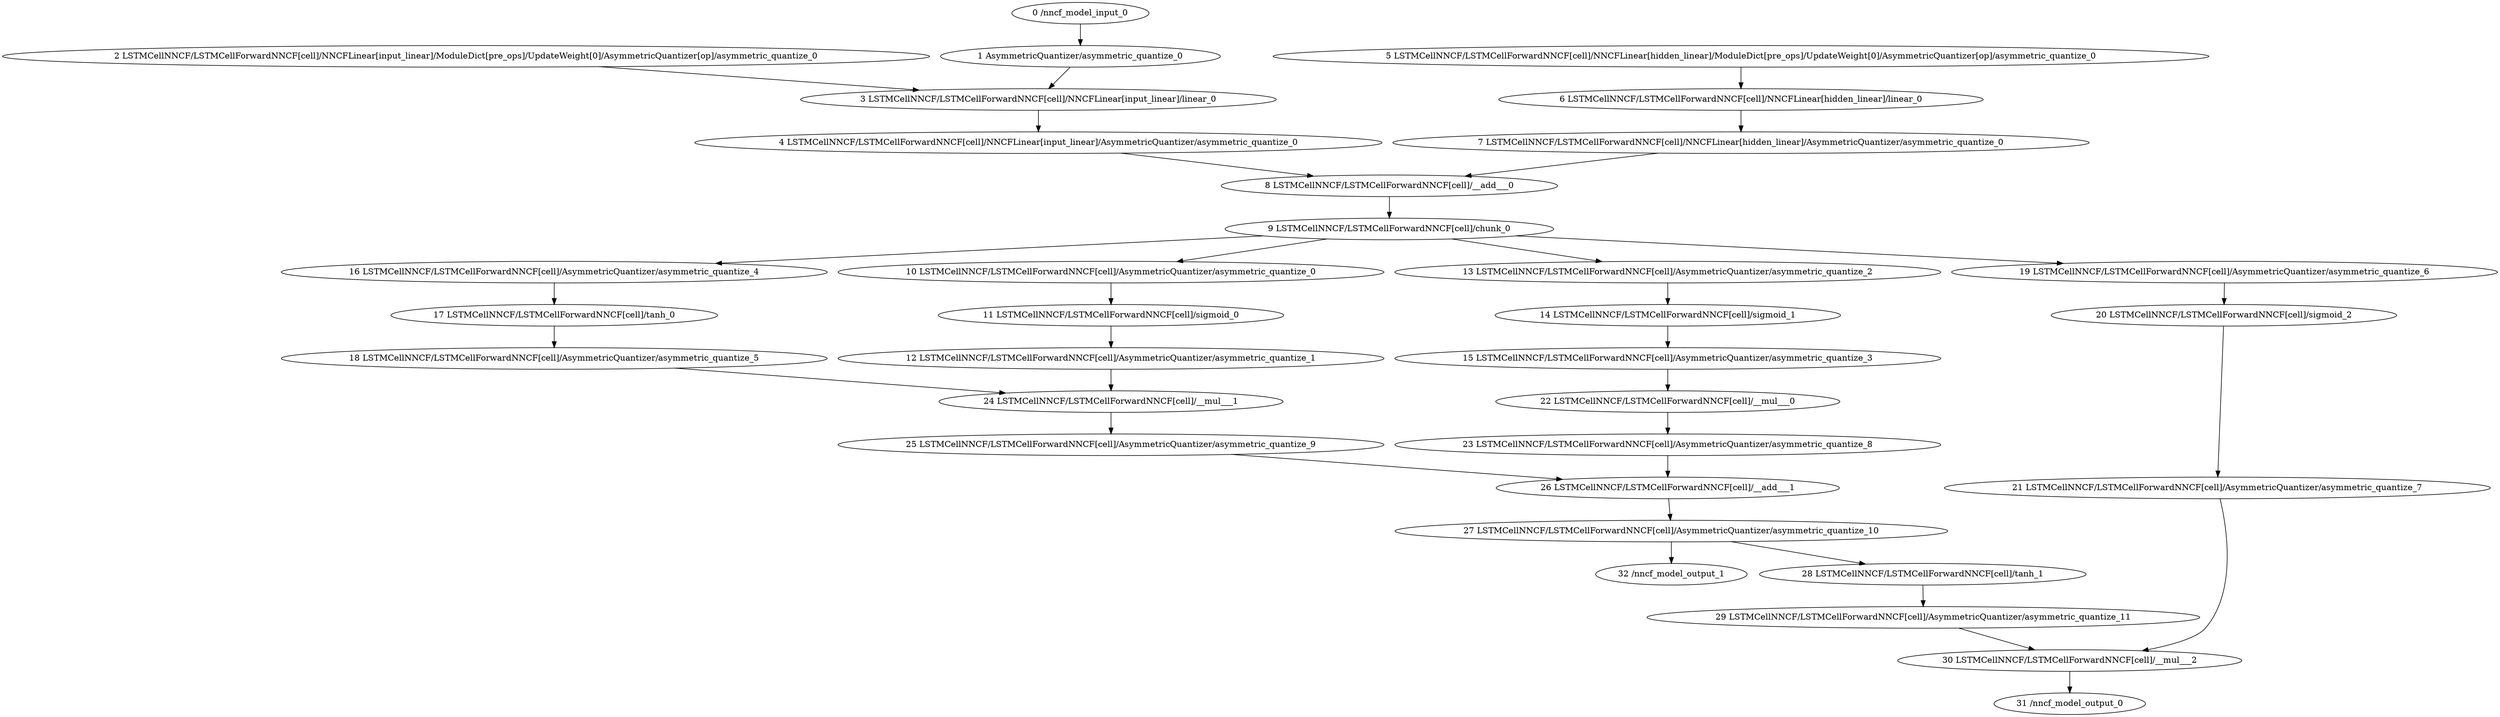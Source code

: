 strict digraph  {
"0 /nncf_model_input_0" [id=0, type=nncf_model_input];
"1 AsymmetricQuantizer/asymmetric_quantize_0" [id=1, type=asymmetric_quantize];
"2 LSTMCellNNCF/LSTMCellForwardNNCF[cell]/NNCFLinear[input_linear]/ModuleDict[pre_ops]/UpdateWeight[0]/AsymmetricQuantizer[op]/asymmetric_quantize_0" [id=2, type=asymmetric_quantize];
"3 LSTMCellNNCF/LSTMCellForwardNNCF[cell]/NNCFLinear[input_linear]/linear_0" [id=3, type=linear];
"4 LSTMCellNNCF/LSTMCellForwardNNCF[cell]/NNCFLinear[input_linear]/AsymmetricQuantizer/asymmetric_quantize_0" [id=4, type=asymmetric_quantize];
"5 LSTMCellNNCF/LSTMCellForwardNNCF[cell]/NNCFLinear[hidden_linear]/ModuleDict[pre_ops]/UpdateWeight[0]/AsymmetricQuantizer[op]/asymmetric_quantize_0" [id=5, type=asymmetric_quantize];
"6 LSTMCellNNCF/LSTMCellForwardNNCF[cell]/NNCFLinear[hidden_linear]/linear_0" [id=6, type=linear];
"7 LSTMCellNNCF/LSTMCellForwardNNCF[cell]/NNCFLinear[hidden_linear]/AsymmetricQuantizer/asymmetric_quantize_0" [id=7, type=asymmetric_quantize];
"8 LSTMCellNNCF/LSTMCellForwardNNCF[cell]/__add___0" [id=8, type=__add__];
"9 LSTMCellNNCF/LSTMCellForwardNNCF[cell]/chunk_0" [id=9, type=chunk];
"10 LSTMCellNNCF/LSTMCellForwardNNCF[cell]/AsymmetricQuantizer/asymmetric_quantize_0" [id=10, type=asymmetric_quantize];
"11 LSTMCellNNCF/LSTMCellForwardNNCF[cell]/sigmoid_0" [id=11, type=sigmoid];
"12 LSTMCellNNCF/LSTMCellForwardNNCF[cell]/AsymmetricQuantizer/asymmetric_quantize_1" [id=12, type=asymmetric_quantize];
"13 LSTMCellNNCF/LSTMCellForwardNNCF[cell]/AsymmetricQuantizer/asymmetric_quantize_2" [id=13, type=asymmetric_quantize];
"14 LSTMCellNNCF/LSTMCellForwardNNCF[cell]/sigmoid_1" [id=14, type=sigmoid];
"15 LSTMCellNNCF/LSTMCellForwardNNCF[cell]/AsymmetricQuantizer/asymmetric_quantize_3" [id=15, type=asymmetric_quantize];
"16 LSTMCellNNCF/LSTMCellForwardNNCF[cell]/AsymmetricQuantizer/asymmetric_quantize_4" [id=16, type=asymmetric_quantize];
"17 LSTMCellNNCF/LSTMCellForwardNNCF[cell]/tanh_0" [id=17, type=tanh];
"18 LSTMCellNNCF/LSTMCellForwardNNCF[cell]/AsymmetricQuantizer/asymmetric_quantize_5" [id=18, type=asymmetric_quantize];
"19 LSTMCellNNCF/LSTMCellForwardNNCF[cell]/AsymmetricQuantizer/asymmetric_quantize_6" [id=19, type=asymmetric_quantize];
"20 LSTMCellNNCF/LSTMCellForwardNNCF[cell]/sigmoid_2" [id=20, type=sigmoid];
"21 LSTMCellNNCF/LSTMCellForwardNNCF[cell]/AsymmetricQuantizer/asymmetric_quantize_7" [id=21, type=asymmetric_quantize];
"22 LSTMCellNNCF/LSTMCellForwardNNCF[cell]/__mul___0" [id=22, type=__mul__];
"23 LSTMCellNNCF/LSTMCellForwardNNCF[cell]/AsymmetricQuantizer/asymmetric_quantize_8" [id=23, type=asymmetric_quantize];
"24 LSTMCellNNCF/LSTMCellForwardNNCF[cell]/__mul___1" [id=24, type=__mul__];
"25 LSTMCellNNCF/LSTMCellForwardNNCF[cell]/AsymmetricQuantizer/asymmetric_quantize_9" [id=25, type=asymmetric_quantize];
"26 LSTMCellNNCF/LSTMCellForwardNNCF[cell]/__add___1" [id=26, type=__add__];
"27 LSTMCellNNCF/LSTMCellForwardNNCF[cell]/AsymmetricQuantizer/asymmetric_quantize_10" [id=27, type=asymmetric_quantize];
"28 LSTMCellNNCF/LSTMCellForwardNNCF[cell]/tanh_1" [id=28, type=tanh];
"29 LSTMCellNNCF/LSTMCellForwardNNCF[cell]/AsymmetricQuantizer/asymmetric_quantize_11" [id=29, type=asymmetric_quantize];
"30 LSTMCellNNCF/LSTMCellForwardNNCF[cell]/__mul___2" [id=30, type=__mul__];
"31 /nncf_model_output_0" [id=31, type=nncf_model_output];
"32 /nncf_model_output_1" [id=32, type=nncf_model_output];
"0 /nncf_model_input_0" -> "1 AsymmetricQuantizer/asymmetric_quantize_0";
"1 AsymmetricQuantizer/asymmetric_quantize_0" -> "3 LSTMCellNNCF/LSTMCellForwardNNCF[cell]/NNCFLinear[input_linear]/linear_0";
"2 LSTMCellNNCF/LSTMCellForwardNNCF[cell]/NNCFLinear[input_linear]/ModuleDict[pre_ops]/UpdateWeight[0]/AsymmetricQuantizer[op]/asymmetric_quantize_0" -> "3 LSTMCellNNCF/LSTMCellForwardNNCF[cell]/NNCFLinear[input_linear]/linear_0";
"3 LSTMCellNNCF/LSTMCellForwardNNCF[cell]/NNCFLinear[input_linear]/linear_0" -> "4 LSTMCellNNCF/LSTMCellForwardNNCF[cell]/NNCFLinear[input_linear]/AsymmetricQuantizer/asymmetric_quantize_0";
"4 LSTMCellNNCF/LSTMCellForwardNNCF[cell]/NNCFLinear[input_linear]/AsymmetricQuantizer/asymmetric_quantize_0" -> "8 LSTMCellNNCF/LSTMCellForwardNNCF[cell]/__add___0";
"5 LSTMCellNNCF/LSTMCellForwardNNCF[cell]/NNCFLinear[hidden_linear]/ModuleDict[pre_ops]/UpdateWeight[0]/AsymmetricQuantizer[op]/asymmetric_quantize_0" -> "6 LSTMCellNNCF/LSTMCellForwardNNCF[cell]/NNCFLinear[hidden_linear]/linear_0";
"6 LSTMCellNNCF/LSTMCellForwardNNCF[cell]/NNCFLinear[hidden_linear]/linear_0" -> "7 LSTMCellNNCF/LSTMCellForwardNNCF[cell]/NNCFLinear[hidden_linear]/AsymmetricQuantizer/asymmetric_quantize_0";
"7 LSTMCellNNCF/LSTMCellForwardNNCF[cell]/NNCFLinear[hidden_linear]/AsymmetricQuantizer/asymmetric_quantize_0" -> "8 LSTMCellNNCF/LSTMCellForwardNNCF[cell]/__add___0";
"8 LSTMCellNNCF/LSTMCellForwardNNCF[cell]/__add___0" -> "9 LSTMCellNNCF/LSTMCellForwardNNCF[cell]/chunk_0";
"9 LSTMCellNNCF/LSTMCellForwardNNCF[cell]/chunk_0" -> "10 LSTMCellNNCF/LSTMCellForwardNNCF[cell]/AsymmetricQuantizer/asymmetric_quantize_0";
"9 LSTMCellNNCF/LSTMCellForwardNNCF[cell]/chunk_0" -> "13 LSTMCellNNCF/LSTMCellForwardNNCF[cell]/AsymmetricQuantizer/asymmetric_quantize_2";
"9 LSTMCellNNCF/LSTMCellForwardNNCF[cell]/chunk_0" -> "16 LSTMCellNNCF/LSTMCellForwardNNCF[cell]/AsymmetricQuantizer/asymmetric_quantize_4";
"9 LSTMCellNNCF/LSTMCellForwardNNCF[cell]/chunk_0" -> "19 LSTMCellNNCF/LSTMCellForwardNNCF[cell]/AsymmetricQuantizer/asymmetric_quantize_6";
"10 LSTMCellNNCF/LSTMCellForwardNNCF[cell]/AsymmetricQuantizer/asymmetric_quantize_0" -> "11 LSTMCellNNCF/LSTMCellForwardNNCF[cell]/sigmoid_0";
"11 LSTMCellNNCF/LSTMCellForwardNNCF[cell]/sigmoid_0" -> "12 LSTMCellNNCF/LSTMCellForwardNNCF[cell]/AsymmetricQuantizer/asymmetric_quantize_1";
"12 LSTMCellNNCF/LSTMCellForwardNNCF[cell]/AsymmetricQuantizer/asymmetric_quantize_1" -> "24 LSTMCellNNCF/LSTMCellForwardNNCF[cell]/__mul___1";
"13 LSTMCellNNCF/LSTMCellForwardNNCF[cell]/AsymmetricQuantizer/asymmetric_quantize_2" -> "14 LSTMCellNNCF/LSTMCellForwardNNCF[cell]/sigmoid_1";
"14 LSTMCellNNCF/LSTMCellForwardNNCF[cell]/sigmoid_1" -> "15 LSTMCellNNCF/LSTMCellForwardNNCF[cell]/AsymmetricQuantizer/asymmetric_quantize_3";
"15 LSTMCellNNCF/LSTMCellForwardNNCF[cell]/AsymmetricQuantizer/asymmetric_quantize_3" -> "22 LSTMCellNNCF/LSTMCellForwardNNCF[cell]/__mul___0";
"16 LSTMCellNNCF/LSTMCellForwardNNCF[cell]/AsymmetricQuantizer/asymmetric_quantize_4" -> "17 LSTMCellNNCF/LSTMCellForwardNNCF[cell]/tanh_0";
"17 LSTMCellNNCF/LSTMCellForwardNNCF[cell]/tanh_0" -> "18 LSTMCellNNCF/LSTMCellForwardNNCF[cell]/AsymmetricQuantizer/asymmetric_quantize_5";
"18 LSTMCellNNCF/LSTMCellForwardNNCF[cell]/AsymmetricQuantizer/asymmetric_quantize_5" -> "24 LSTMCellNNCF/LSTMCellForwardNNCF[cell]/__mul___1";
"19 LSTMCellNNCF/LSTMCellForwardNNCF[cell]/AsymmetricQuantizer/asymmetric_quantize_6" -> "20 LSTMCellNNCF/LSTMCellForwardNNCF[cell]/sigmoid_2";
"20 LSTMCellNNCF/LSTMCellForwardNNCF[cell]/sigmoid_2" -> "21 LSTMCellNNCF/LSTMCellForwardNNCF[cell]/AsymmetricQuantizer/asymmetric_quantize_7";
"21 LSTMCellNNCF/LSTMCellForwardNNCF[cell]/AsymmetricQuantizer/asymmetric_quantize_7" -> "30 LSTMCellNNCF/LSTMCellForwardNNCF[cell]/__mul___2";
"22 LSTMCellNNCF/LSTMCellForwardNNCF[cell]/__mul___0" -> "23 LSTMCellNNCF/LSTMCellForwardNNCF[cell]/AsymmetricQuantizer/asymmetric_quantize_8";
"23 LSTMCellNNCF/LSTMCellForwardNNCF[cell]/AsymmetricQuantizer/asymmetric_quantize_8" -> "26 LSTMCellNNCF/LSTMCellForwardNNCF[cell]/__add___1";
"24 LSTMCellNNCF/LSTMCellForwardNNCF[cell]/__mul___1" -> "25 LSTMCellNNCF/LSTMCellForwardNNCF[cell]/AsymmetricQuantizer/asymmetric_quantize_9";
"25 LSTMCellNNCF/LSTMCellForwardNNCF[cell]/AsymmetricQuantizer/asymmetric_quantize_9" -> "26 LSTMCellNNCF/LSTMCellForwardNNCF[cell]/__add___1";
"26 LSTMCellNNCF/LSTMCellForwardNNCF[cell]/__add___1" -> "27 LSTMCellNNCF/LSTMCellForwardNNCF[cell]/AsymmetricQuantizer/asymmetric_quantize_10";
"27 LSTMCellNNCF/LSTMCellForwardNNCF[cell]/AsymmetricQuantizer/asymmetric_quantize_10" -> "28 LSTMCellNNCF/LSTMCellForwardNNCF[cell]/tanh_1";
"27 LSTMCellNNCF/LSTMCellForwardNNCF[cell]/AsymmetricQuantizer/asymmetric_quantize_10" -> "32 /nncf_model_output_1";
"28 LSTMCellNNCF/LSTMCellForwardNNCF[cell]/tanh_1" -> "29 LSTMCellNNCF/LSTMCellForwardNNCF[cell]/AsymmetricQuantizer/asymmetric_quantize_11";
"29 LSTMCellNNCF/LSTMCellForwardNNCF[cell]/AsymmetricQuantizer/asymmetric_quantize_11" -> "30 LSTMCellNNCF/LSTMCellForwardNNCF[cell]/__mul___2";
"30 LSTMCellNNCF/LSTMCellForwardNNCF[cell]/__mul___2" -> "31 /nncf_model_output_0";
}
